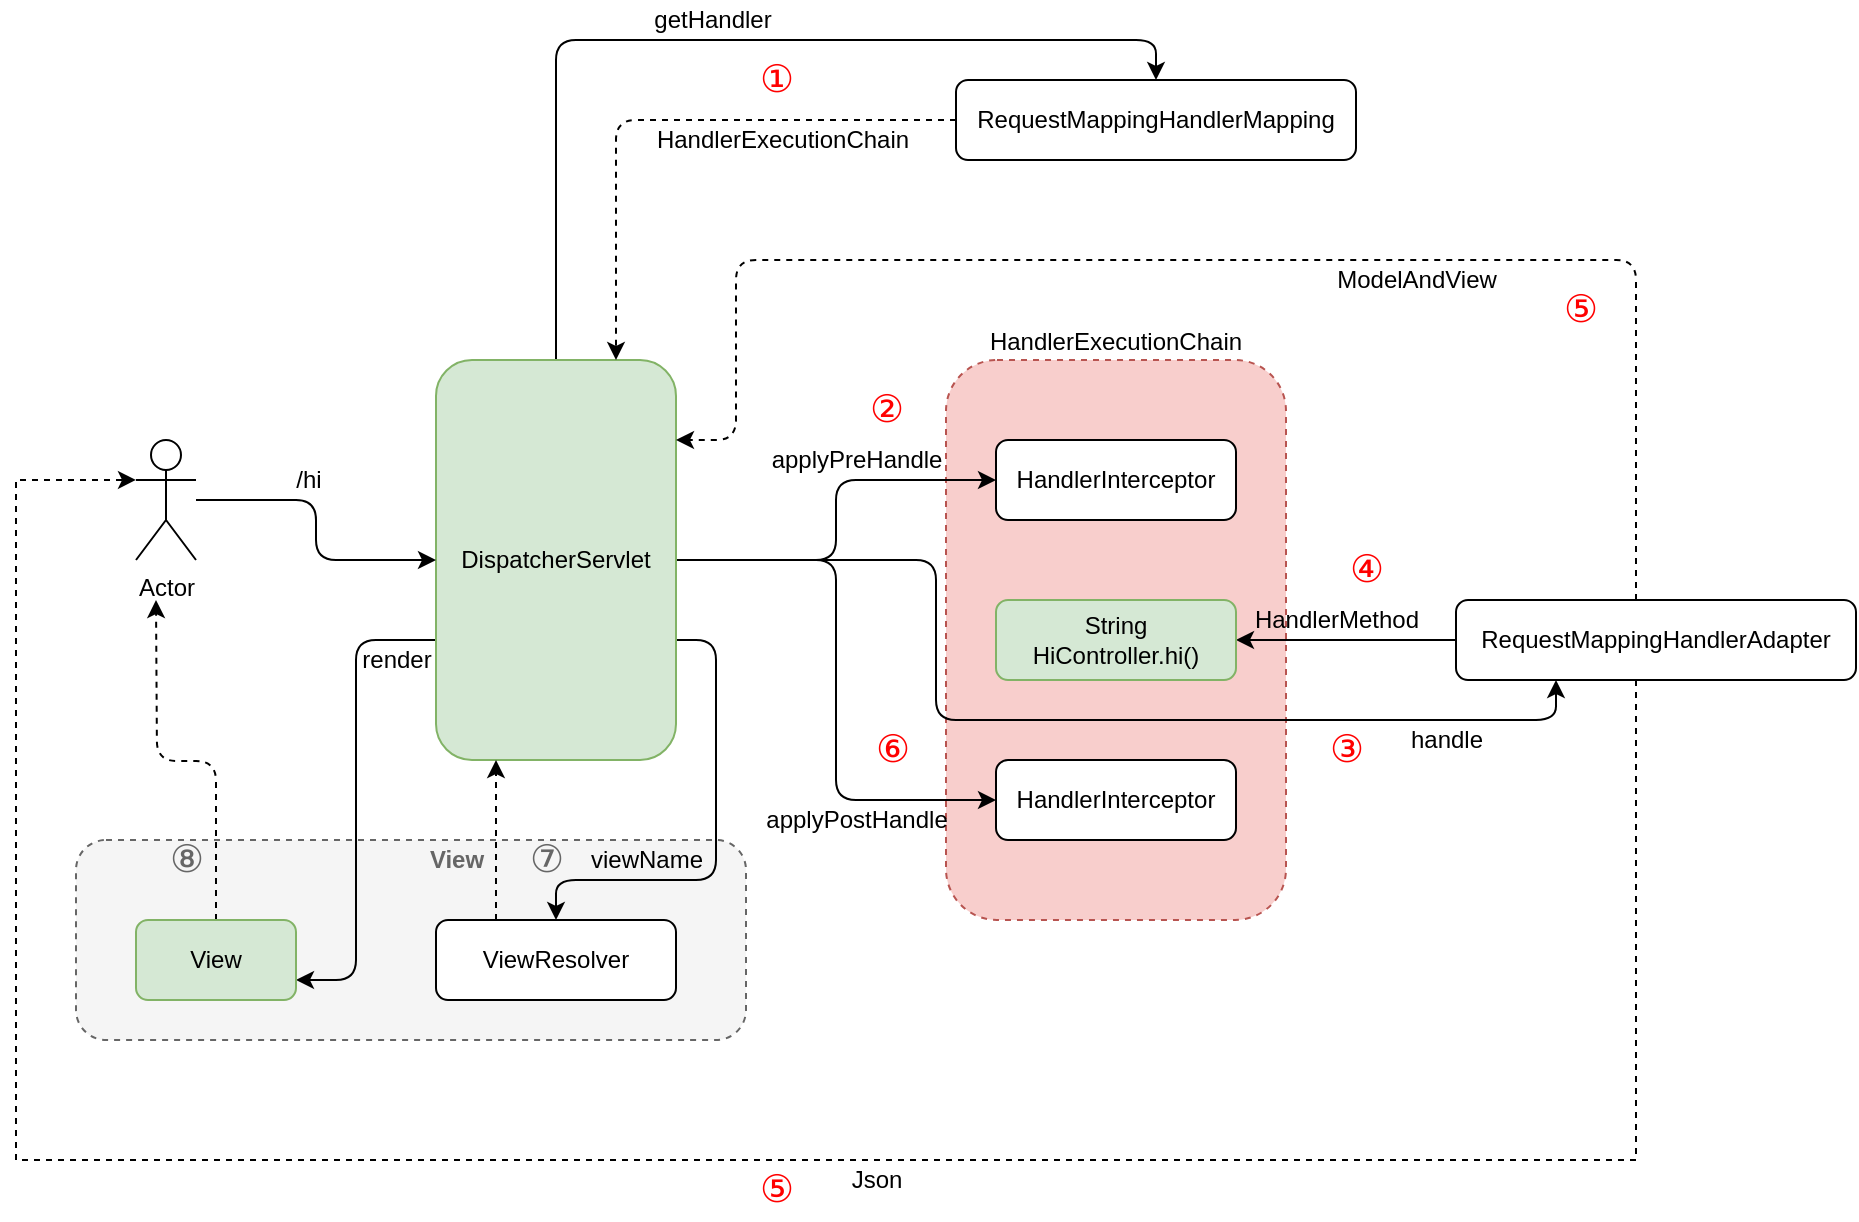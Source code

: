 <mxfile version="15.8.7" type="device"><diagram id="kjHdLFApK5DuEKK1TEmx" name="第 1 页"><mxGraphModel dx="956" dy="785" grid="1" gridSize="10" guides="1" tooltips="1" connect="1" arrows="1" fold="1" page="1" pageScale="1" pageWidth="827" pageHeight="1169" math="0" shadow="0"><root><mxCell id="0"/><mxCell id="1" parent="0"/><mxCell id="UNT53BdLXawHEYHV4s-6-18" value="" style="rounded=1;whiteSpace=wrap;html=1;fontSize=19;dashed=1;fillColor=#f5f5f5;strokeColor=#666666;fontColor=#333333;" vertex="1" parent="1"><mxGeometry x="60" y="440" width="335" height="100" as="geometry"/></mxCell><mxCell id="yz6e2nwd6I9zCXXTmOiZ-24" value="HandlerExecutionChain" style="rounded=1;whiteSpace=wrap;html=1;dashed=1;labelPosition=center;verticalLabelPosition=top;align=center;verticalAlign=bottom;fillColor=#f8cecc;strokeColor=#b85450;" parent="1" vertex="1"><mxGeometry x="495" y="200" width="170" height="280" as="geometry"/></mxCell><mxCell id="yz6e2nwd6I9zCXXTmOiZ-13" style="edgeStyle=orthogonalEdgeStyle;rounded=1;orthogonalLoop=1;jettySize=auto;html=1;entryX=0;entryY=0.5;entryDx=0;entryDy=0;strokeColor=#000000;" parent="1" source="yz6e2nwd6I9zCXXTmOiZ-1" target="yz6e2nwd6I9zCXXTmOiZ-11" edge="1"><mxGeometry relative="1" as="geometry"/></mxCell><mxCell id="yz6e2nwd6I9zCXXTmOiZ-14" style="edgeStyle=orthogonalEdgeStyle;rounded=1;orthogonalLoop=1;jettySize=auto;html=1;strokeColor=#000000;entryX=0.25;entryY=1;entryDx=0;entryDy=0;" parent="1" target="yz6e2nwd6I9zCXXTmOiZ-10" edge="1"><mxGeometry relative="1" as="geometry"><mxPoint x="360" y="300" as="sourcePoint"/><Array as="points"><mxPoint x="490" y="300"/><mxPoint x="490" y="380"/><mxPoint x="800" y="380"/></Array></mxGeometry></mxCell><mxCell id="yz6e2nwd6I9zCXXTmOiZ-16" style="edgeStyle=orthogonalEdgeStyle;rounded=1;orthogonalLoop=1;jettySize=auto;html=1;strokeColor=#000000;exitX=1;exitY=0.5;exitDx=0;exitDy=0;entryX=0;entryY=0.5;entryDx=0;entryDy=0;" parent="1" source="yz6e2nwd6I9zCXXTmOiZ-1" target="yz6e2nwd6I9zCXXTmOiZ-15" edge="1"><mxGeometry relative="1" as="geometry"><Array as="points"><mxPoint x="440" y="300"/><mxPoint x="440" y="420"/></Array></mxGeometry></mxCell><mxCell id="yz6e2nwd6I9zCXXTmOiZ-17" style="edgeStyle=orthogonalEdgeStyle;rounded=1;orthogonalLoop=1;jettySize=auto;html=1;entryX=0.5;entryY=0;entryDx=0;entryDy=0;strokeColor=#000000;" parent="1" source="yz6e2nwd6I9zCXXTmOiZ-1" target="yz6e2nwd6I9zCXXTmOiZ-6" edge="1"><mxGeometry relative="1" as="geometry"><Array as="points"><mxPoint x="300" y="40"/><mxPoint x="600" y="40"/></Array></mxGeometry></mxCell><mxCell id="yz6e2nwd6I9zCXXTmOiZ-31" style="edgeStyle=orthogonalEdgeStyle;rounded=1;orthogonalLoop=1;jettySize=auto;html=1;entryX=0.5;entryY=0;entryDx=0;entryDy=0;strokeColor=#000000;" parent="1" source="yz6e2nwd6I9zCXXTmOiZ-1" target="yz6e2nwd6I9zCXXTmOiZ-30" edge="1"><mxGeometry relative="1" as="geometry"><Array as="points"><mxPoint x="380" y="340"/><mxPoint x="380" y="460"/><mxPoint x="300" y="460"/></Array></mxGeometry></mxCell><mxCell id="yz6e2nwd6I9zCXXTmOiZ-38" style="edgeStyle=orthogonalEdgeStyle;rounded=1;orthogonalLoop=1;jettySize=auto;html=1;entryX=1;entryY=0.75;entryDx=0;entryDy=0;strokeColor=#000000;" parent="1" source="yz6e2nwd6I9zCXXTmOiZ-1" target="yz6e2nwd6I9zCXXTmOiZ-37" edge="1"><mxGeometry relative="1" as="geometry"><Array as="points"><mxPoint x="200" y="340"/><mxPoint x="200" y="510"/></Array></mxGeometry></mxCell><mxCell id="yz6e2nwd6I9zCXXTmOiZ-1" value="DispatcherServlet" style="rounded=1;whiteSpace=wrap;html=1;fillColor=#d5e8d4;strokeColor=#82b366;" parent="1" vertex="1"><mxGeometry x="240" y="200" width="120" height="200" as="geometry"/></mxCell><mxCell id="yz6e2nwd6I9zCXXTmOiZ-4" style="edgeStyle=orthogonalEdgeStyle;rounded=1;orthogonalLoop=1;jettySize=auto;html=1;strokeColor=#000000;" parent="1" source="yz6e2nwd6I9zCXXTmOiZ-2" target="yz6e2nwd6I9zCXXTmOiZ-1" edge="1"><mxGeometry relative="1" as="geometry"/></mxCell><mxCell id="yz6e2nwd6I9zCXXTmOiZ-2" value="Actor" style="shape=umlActor;verticalLabelPosition=bottom;labelBackgroundColor=#ffffff;verticalAlign=top;html=1;outlineConnect=0;" parent="1" vertex="1"><mxGeometry x="90" y="240" width="30" height="60" as="geometry"/></mxCell><mxCell id="yz6e2nwd6I9zCXXTmOiZ-5" value="/hi" style="text;html=1;align=center;verticalAlign=middle;resizable=0;points=[];;autosize=1;" parent="1" vertex="1"><mxGeometry x="161" y="250" width="30" height="20" as="geometry"/></mxCell><mxCell id="yz6e2nwd6I9zCXXTmOiZ-8" style="edgeStyle=orthogonalEdgeStyle;rounded=1;orthogonalLoop=1;jettySize=auto;html=1;entryX=0.75;entryY=0;entryDx=0;entryDy=0;strokeColor=#000000;dashed=1;" parent="1" source="yz6e2nwd6I9zCXXTmOiZ-6" target="yz6e2nwd6I9zCXXTmOiZ-1" edge="1"><mxGeometry relative="1" as="geometry"/></mxCell><mxCell id="yz6e2nwd6I9zCXXTmOiZ-6" value="RequestMappingHandlerMapping" style="rounded=1;whiteSpace=wrap;html=1;" parent="1" vertex="1"><mxGeometry x="500" y="60" width="200" height="40" as="geometry"/></mxCell><mxCell id="yz6e2nwd6I9zCXXTmOiZ-9" value="HandlerExecutionChain" style="text;html=1;align=center;verticalAlign=middle;resizable=0;points=[];;autosize=1;" parent="1" vertex="1"><mxGeometry x="343" y="80" width="140" height="20" as="geometry"/></mxCell><mxCell id="yz6e2nwd6I9zCXXTmOiZ-20" style="edgeStyle=orthogonalEdgeStyle;rounded=1;orthogonalLoop=1;jettySize=auto;html=1;strokeColor=#000000;dashed=1;" parent="1" source="yz6e2nwd6I9zCXXTmOiZ-10" target="yz6e2nwd6I9zCXXTmOiZ-1" edge="1"><mxGeometry relative="1" as="geometry"><Array as="points"><mxPoint x="840" y="150"/><mxPoint x="390" y="150"/><mxPoint x="390" y="240"/></Array></mxGeometry></mxCell><mxCell id="yz6e2nwd6I9zCXXTmOiZ-26" style="edgeStyle=orthogonalEdgeStyle;rounded=1;orthogonalLoop=1;jettySize=auto;html=1;entryX=1;entryY=0.5;entryDx=0;entryDy=0;strokeColor=#000000;" parent="1" source="yz6e2nwd6I9zCXXTmOiZ-10" target="yz6e2nwd6I9zCXXTmOiZ-18" edge="1"><mxGeometry relative="1" as="geometry"/></mxCell><mxCell id="UNT53BdLXawHEYHV4s-6-15" style="edgeStyle=orthogonalEdgeStyle;rounded=0;orthogonalLoop=1;jettySize=auto;html=1;entryX=0;entryY=0.333;entryDx=0;entryDy=0;entryPerimeter=0;fontSize=19;fontColor=#000000;dashed=1;" edge="1" parent="1" source="yz6e2nwd6I9zCXXTmOiZ-10" target="yz6e2nwd6I9zCXXTmOiZ-2"><mxGeometry relative="1" as="geometry"><Array as="points"><mxPoint x="840" y="600"/><mxPoint x="30" y="600"/><mxPoint x="30" y="260"/></Array></mxGeometry></mxCell><mxCell id="yz6e2nwd6I9zCXXTmOiZ-10" value="RequestMappingHandlerAdapter" style="rounded=1;whiteSpace=wrap;html=1;" parent="1" vertex="1"><mxGeometry x="750" y="320" width="200" height="40" as="geometry"/></mxCell><mxCell id="yz6e2nwd6I9zCXXTmOiZ-11" value="HandlerInterceptor" style="rounded=1;whiteSpace=wrap;html=1;" parent="1" vertex="1"><mxGeometry x="520" y="240" width="120" height="40" as="geometry"/></mxCell><mxCell id="yz6e2nwd6I9zCXXTmOiZ-15" value="HandlerInterceptor" style="rounded=1;whiteSpace=wrap;html=1;" parent="1" vertex="1"><mxGeometry x="520" y="400" width="120" height="40" as="geometry"/></mxCell><mxCell id="yz6e2nwd6I9zCXXTmOiZ-18" value="String HiController.hi()" style="rounded=1;whiteSpace=wrap;html=1;fillColor=#d5e8d4;strokeColor=#82b366;" parent="1" vertex="1"><mxGeometry x="520" y="320" width="120" height="40" as="geometry"/></mxCell><mxCell id="yz6e2nwd6I9zCXXTmOiZ-21" value="ModelAndView" style="text;html=1;align=center;verticalAlign=middle;resizable=0;points=[];;autosize=1;fontColor=#000000;fontStyle=0" parent="1" vertex="1"><mxGeometry x="680" y="150" width="100" height="20" as="geometry"/></mxCell><mxCell id="yz6e2nwd6I9zCXXTmOiZ-27" value="applyPreHandle" style="text;html=1;align=center;verticalAlign=middle;resizable=0;points=[];;autosize=1;" parent="1" vertex="1"><mxGeometry x="400" y="240" width="100" height="20" as="geometry"/></mxCell><mxCell id="yz6e2nwd6I9zCXXTmOiZ-28" value="applyPostHandle" style="text;html=1;align=center;verticalAlign=middle;resizable=0;points=[];;autosize=1;" parent="1" vertex="1"><mxGeometry x="395" y="420" width="110" height="20" as="geometry"/></mxCell><mxCell id="yz6e2nwd6I9zCXXTmOiZ-29" value="handle" style="text;html=1;align=center;verticalAlign=middle;resizable=0;points=[];;autosize=1;" parent="1" vertex="1"><mxGeometry x="720" y="380" width="50" height="20" as="geometry"/></mxCell><mxCell id="yz6e2nwd6I9zCXXTmOiZ-35" style="edgeStyle=orthogonalEdgeStyle;rounded=1;orthogonalLoop=1;jettySize=auto;html=1;strokeColor=#000000;dashed=1;" parent="1" source="yz6e2nwd6I9zCXXTmOiZ-30" target="yz6e2nwd6I9zCXXTmOiZ-1" edge="1"><mxGeometry relative="1" as="geometry"><Array as="points"><mxPoint x="270" y="430"/><mxPoint x="270" y="430"/></Array></mxGeometry></mxCell><mxCell id="yz6e2nwd6I9zCXXTmOiZ-30" value="ViewResolver" style="rounded=1;whiteSpace=wrap;html=1;" parent="1" vertex="1"><mxGeometry x="240" y="480" width="120" height="40" as="geometry"/></mxCell><mxCell id="yz6e2nwd6I9zCXXTmOiZ-33" value="viewName" style="text;html=1;align=center;verticalAlign=middle;resizable=0;points=[];;autosize=1;" parent="1" vertex="1"><mxGeometry x="310" y="440" width="70" height="20" as="geometry"/></mxCell><mxCell id="yz6e2nwd6I9zCXXTmOiZ-36" value="View" style="text;html=1;align=center;verticalAlign=middle;resizable=0;points=[];;autosize=1;fontColor=#666666;fontStyle=1" parent="1" vertex="1"><mxGeometry x="230" y="440" width="40" height="20" as="geometry"/></mxCell><mxCell id="yz6e2nwd6I9zCXXTmOiZ-40" style="edgeStyle=orthogonalEdgeStyle;rounded=1;orthogonalLoop=1;jettySize=auto;html=1;strokeColor=#000000;dashed=1;" parent="1" source="yz6e2nwd6I9zCXXTmOiZ-37" edge="1"><mxGeometry relative="1" as="geometry"><mxPoint x="100" y="320" as="targetPoint"/></mxGeometry></mxCell><mxCell id="yz6e2nwd6I9zCXXTmOiZ-37" value="View" style="rounded=1;whiteSpace=wrap;html=1;fillColor=#d5e8d4;strokeColor=#82b366;" parent="1" vertex="1"><mxGeometry x="90" y="480" width="80" height="40" as="geometry"/></mxCell><mxCell id="yz6e2nwd6I9zCXXTmOiZ-39" value="render" style="text;html=1;align=center;verticalAlign=middle;resizable=0;points=[];;autosize=1;" parent="1" vertex="1"><mxGeometry x="195" y="340" width="50" height="20" as="geometry"/></mxCell><mxCell id="yz6e2nwd6I9zCXXTmOiZ-41" value="getHandler" style="text;html=1;align=center;verticalAlign=middle;resizable=0;points=[];;autosize=1;fontColor=#000000;" parent="1" vertex="1"><mxGeometry x="343" y="20" width="70" height="20" as="geometry"/></mxCell><mxCell id="yz6e2nwd6I9zCXXTmOiZ-42" value="HandlerMethod" style="text;html=1;align=center;verticalAlign=middle;resizable=0;points=[];;autosize=1;fontColor=#000000;" parent="1" vertex="1"><mxGeometry x="640" y="320" width="100" height="20" as="geometry"/></mxCell><mxCell id="UNT53BdLXawHEYHV4s-6-3" value="①" style="text;html=1;align=center;verticalAlign=middle;resizable=0;points=[];autosize=1;strokeColor=none;fillColor=none;fontSize=19;fontColor=#FF0000;" vertex="1" parent="1"><mxGeometry x="395" y="45" width="30" height="30" as="geometry"/></mxCell><mxCell id="UNT53BdLXawHEYHV4s-6-4" value="②" style="text;html=1;align=center;verticalAlign=middle;resizable=0;points=[];autosize=1;strokeColor=none;fillColor=none;fontSize=19;fontColor=#FF0000;" vertex="1" parent="1"><mxGeometry x="450" y="210" width="30" height="30" as="geometry"/></mxCell><mxCell id="UNT53BdLXawHEYHV4s-6-5" value="③" style="text;html=1;align=center;verticalAlign=middle;resizable=0;points=[];autosize=1;strokeColor=none;fillColor=none;fontSize=19;fontColor=#FF0000;" vertex="1" parent="1"><mxGeometry x="680" y="380" width="30" height="30" as="geometry"/></mxCell><mxCell id="UNT53BdLXawHEYHV4s-6-8" value="④" style="text;html=1;align=center;verticalAlign=middle;resizable=0;points=[];autosize=1;strokeColor=none;fillColor=none;fontSize=19;fontColor=#FF0000;" vertex="1" parent="1"><mxGeometry x="690" y="290" width="30" height="30" as="geometry"/></mxCell><mxCell id="UNT53BdLXawHEYHV4s-6-9" value="⑤" style="text;html=1;align=center;verticalAlign=middle;resizable=0;points=[];autosize=1;strokeColor=none;fillColor=none;fontSize=19;fontColor=#FF0000;" vertex="1" parent="1"><mxGeometry x="797" y="160" width="30" height="30" as="geometry"/></mxCell><mxCell id="UNT53BdLXawHEYHV4s-6-10" value="⑥" style="text;html=1;align=center;verticalAlign=middle;resizable=0;points=[];autosize=1;strokeColor=none;fillColor=none;fontSize=19;fontColor=#FF0000;" vertex="1" parent="1"><mxGeometry x="453" y="380" width="30" height="30" as="geometry"/></mxCell><mxCell id="UNT53BdLXawHEYHV4s-6-13" value="⑦" style="text;html=1;align=center;verticalAlign=middle;resizable=0;points=[];autosize=1;strokeColor=none;fillColor=none;fontSize=19;fontColor=#666666;" vertex="1" parent="1"><mxGeometry x="280" y="435" width="30" height="30" as="geometry"/></mxCell><mxCell id="UNT53BdLXawHEYHV4s-6-14" value="⑧" style="text;html=1;align=center;verticalAlign=middle;resizable=0;points=[];autosize=1;strokeColor=none;fillColor=none;fontSize=19;fontColor=#666666;" vertex="1" parent="1"><mxGeometry x="100" y="435" width="30" height="30" as="geometry"/></mxCell><mxCell id="UNT53BdLXawHEYHV4s-6-16" value="⑤" style="text;html=1;align=center;verticalAlign=middle;resizable=0;points=[];autosize=1;strokeColor=none;fillColor=none;fontSize=19;fontColor=#FF0000;" vertex="1" parent="1"><mxGeometry x="395" y="600" width="30" height="30" as="geometry"/></mxCell><mxCell id="UNT53BdLXawHEYHV4s-6-17" value="Json" style="text;html=1;align=center;verticalAlign=middle;resizable=0;points=[];;autosize=1;fontColor=#000000;fontStyle=0" vertex="1" parent="1"><mxGeometry x="440" y="600" width="40" height="20" as="geometry"/></mxCell></root></mxGraphModel></diagram></mxfile>